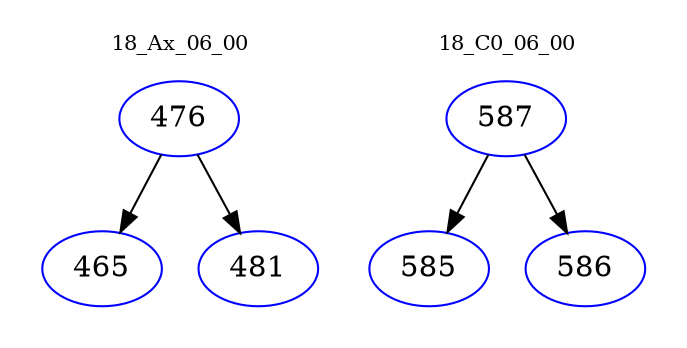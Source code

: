 digraph{
subgraph cluster_0 {
color = white
label = "18_Ax_06_00";
fontsize=10;
T0_476 [label="476", color="blue"]
T0_476 -> T0_465 [color="black"]
T0_465 [label="465", color="blue"]
T0_476 -> T0_481 [color="black"]
T0_481 [label="481", color="blue"]
}
subgraph cluster_1 {
color = white
label = "18_C0_06_00";
fontsize=10;
T1_587 [label="587", color="blue"]
T1_587 -> T1_585 [color="black"]
T1_585 [label="585", color="blue"]
T1_587 -> T1_586 [color="black"]
T1_586 [label="586", color="blue"]
}
}
